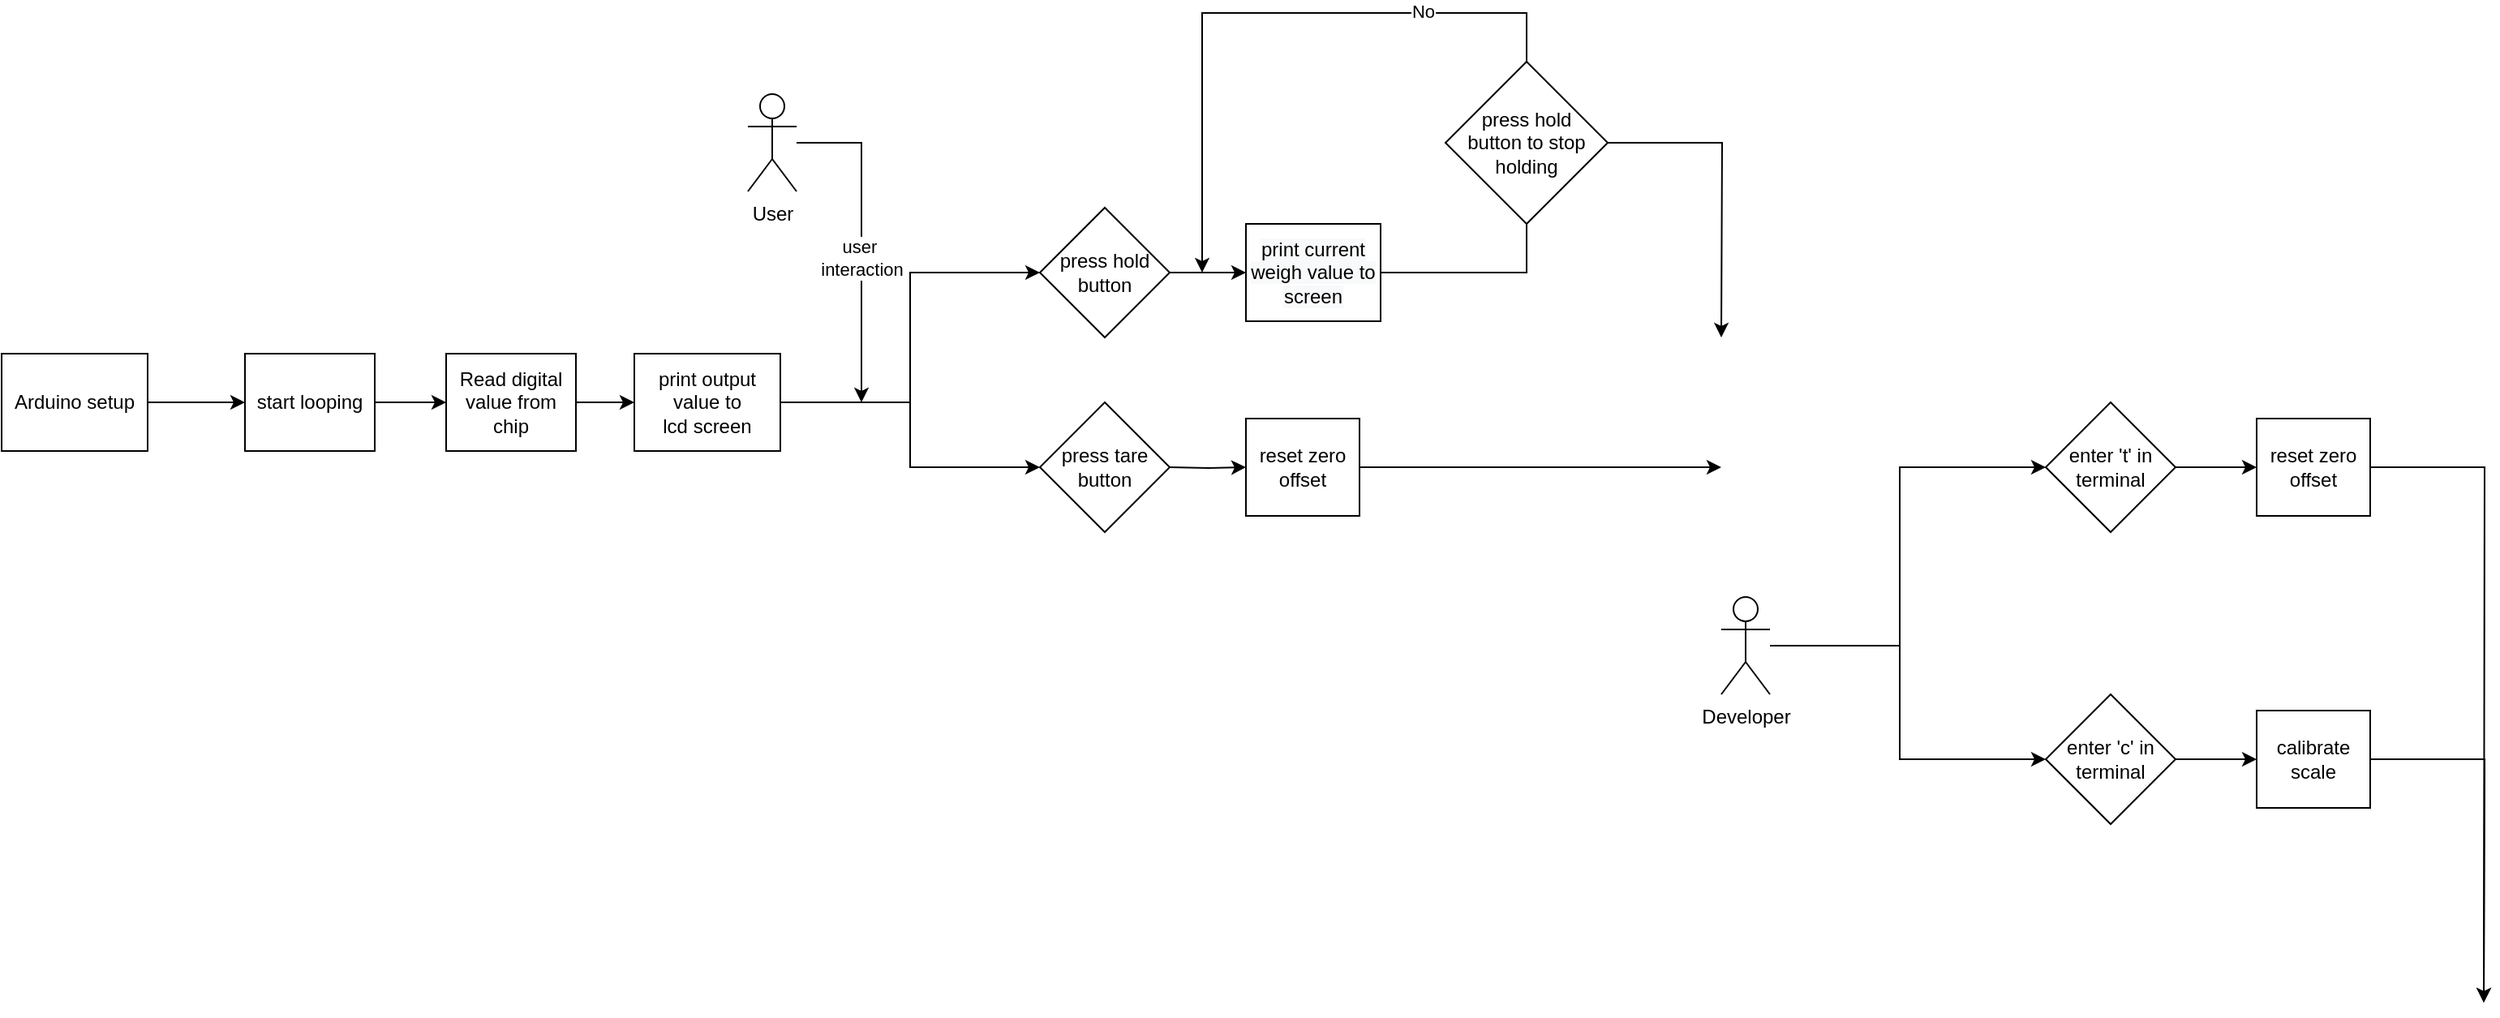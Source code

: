 <mxfile version="20.2.2" type="github"><diagram id="RdzgYxLvBDvNcMBbxaw5" name="Page-1"><mxGraphModel dx="1038" dy="1716" grid="1" gridSize="10" guides="1" tooltips="1" connect="1" arrows="1" fold="1" page="1" pageScale="1" pageWidth="827" pageHeight="1169" math="0" shadow="0"><root><mxCell id="0"/><mxCell id="1" parent="0"/><mxCell id="BSjtl6znIUDncfQHWeT8-60" value="" style="edgeStyle=orthogonalEdgeStyle;rounded=0;orthogonalLoop=1;jettySize=auto;html=1;" parent="1" source="BSjtl6znIUDncfQHWeT8-1" edge="1"><mxGeometry relative="1" as="geometry"><mxPoint x="590" y="70" as="targetPoint"/><Array as="points"><mxPoint x="590" y="-90"/><mxPoint x="590" y="70"/></Array></mxGeometry></mxCell><mxCell id="BSjtl6znIUDncfQHWeT8-61" value="user&amp;nbsp;&lt;br&gt;interaction" style="edgeLabel;html=1;align=center;verticalAlign=middle;resizable=0;points=[];" parent="BSjtl6znIUDncfQHWeT8-60" vertex="1" connectable="0"><mxGeometry x="0.104" relative="1" as="geometry"><mxPoint as="offset"/></mxGeometry></mxCell><mxCell id="BSjtl6znIUDncfQHWeT8-1" value="User" style="shape=umlActor;verticalLabelPosition=bottom;verticalAlign=top;html=1;outlineConnect=0;" parent="1" vertex="1"><mxGeometry x="520" y="-120" width="30" height="60" as="geometry"/></mxCell><mxCell id="BSjtl6znIUDncfQHWeT8-11" value="" style="group" parent="1" vertex="1" connectable="0"><mxGeometry x="700" y="70" width="80" height="80" as="geometry"/></mxCell><mxCell id="BSjtl6znIUDncfQHWeT8-8" value="" style="rhombus;whiteSpace=wrap;html=1;" parent="BSjtl6znIUDncfQHWeT8-11" vertex="1"><mxGeometry width="80" height="80" as="geometry"/></mxCell><mxCell id="BSjtl6znIUDncfQHWeT8-9" value="press tare button" style="text;html=1;strokeColor=none;fillColor=none;align=center;verticalAlign=middle;whiteSpace=wrap;rounded=0;" parent="BSjtl6znIUDncfQHWeT8-11" vertex="1"><mxGeometry x="10" y="25" width="60" height="30" as="geometry"/></mxCell><mxCell id="BSjtl6znIUDncfQHWeT8-14" value="" style="group" parent="1" vertex="1" connectable="0"><mxGeometry x="700" y="-50" width="80" height="80" as="geometry"/></mxCell><mxCell id="BSjtl6znIUDncfQHWeT8-5" value="" style="rhombus;whiteSpace=wrap;html=1;" parent="BSjtl6znIUDncfQHWeT8-14" vertex="1"><mxGeometry width="80" height="80" as="geometry"/></mxCell><mxCell id="BSjtl6znIUDncfQHWeT8-7" value="press hold button" style="text;html=1;strokeColor=none;fillColor=none;align=center;verticalAlign=middle;whiteSpace=wrap;rounded=0;" parent="BSjtl6znIUDncfQHWeT8-14" vertex="1"><mxGeometry x="10" y="25" width="60" height="30" as="geometry"/></mxCell><mxCell id="BSjtl6znIUDncfQHWeT8-33" value="" style="group" parent="1" vertex="1" connectable="0"><mxGeometry x="1320" y="250" width="80" height="80" as="geometry"/></mxCell><mxCell id="BSjtl6znIUDncfQHWeT8-24" value="" style="rhombus;whiteSpace=wrap;html=1;verticalAlign=top;" parent="BSjtl6znIUDncfQHWeT8-33" vertex="1"><mxGeometry width="80" height="80" as="geometry"/></mxCell><mxCell id="BSjtl6znIUDncfQHWeT8-31" value="enter 'c' in terminal" style="text;html=1;strokeColor=none;fillColor=none;align=center;verticalAlign=middle;whiteSpace=wrap;rounded=0;" parent="BSjtl6znIUDncfQHWeT8-33" vertex="1"><mxGeometry x="10" y="25" width="60" height="30" as="geometry"/></mxCell><mxCell id="BSjtl6znIUDncfQHWeT8-38" style="edgeStyle=orthogonalEdgeStyle;rounded=0;orthogonalLoop=1;jettySize=auto;html=1;exitX=1;exitY=0.5;exitDx=0;exitDy=0;entryX=0;entryY=0.5;entryDx=0;entryDy=0;" parent="1" source="BSjtl6znIUDncfQHWeT8-5" target="BSjtl6znIUDncfQHWeT8-62" edge="1"><mxGeometry relative="1" as="geometry"><mxPoint x="820" y="-10" as="targetPoint"/></mxGeometry></mxCell><mxCell id="BSjtl6znIUDncfQHWeT8-40" value="" style="edgeStyle=orthogonalEdgeStyle;rounded=0;orthogonalLoop=1;jettySize=auto;html=1;entryX=0;entryY=0.5;entryDx=0;entryDy=0;" parent="1" target="BSjtl6znIUDncfQHWeT8-78" edge="1"><mxGeometry relative="1" as="geometry"><mxPoint x="780" y="110" as="sourcePoint"/><mxPoint x="820" y="110" as="targetPoint"/></mxGeometry></mxCell><mxCell id="BSjtl6znIUDncfQHWeT8-48" style="edgeStyle=orthogonalEdgeStyle;rounded=0;orthogonalLoop=1;jettySize=auto;html=1;exitX=1;exitY=0.5;exitDx=0;exitDy=0;entryX=0;entryY=0.5;entryDx=0;entryDy=0;" parent="1" source="BSjtl6znIUDncfQHWeT8-51" target="BSjtl6znIUDncfQHWeT8-52" edge="1"><mxGeometry relative="1" as="geometry"><mxPoint x="140" y="70" as="sourcePoint"/><mxPoint x="210" y="70" as="targetPoint"/></mxGeometry></mxCell><mxCell id="BSjtl6znIUDncfQHWeT8-51" value="Arduino setup" style="rounded=0;whiteSpace=wrap;html=1;" parent="1" vertex="1"><mxGeometry x="60" y="40" width="90" height="60" as="geometry"/></mxCell><mxCell id="BSjtl6znIUDncfQHWeT8-56" value="" style="edgeStyle=orthogonalEdgeStyle;rounded=0;orthogonalLoop=1;jettySize=auto;html=1;" parent="1" source="BSjtl6znIUDncfQHWeT8-52" target="BSjtl6znIUDncfQHWeT8-55" edge="1"><mxGeometry relative="1" as="geometry"/></mxCell><mxCell id="BSjtl6znIUDncfQHWeT8-52" value="start looping" style="rounded=0;whiteSpace=wrap;html=1;" parent="1" vertex="1"><mxGeometry x="210" y="40" width="80" height="60" as="geometry"/></mxCell><mxCell id="BSjtl6znIUDncfQHWeT8-58" style="edgeStyle=orthogonalEdgeStyle;rounded=0;orthogonalLoop=1;jettySize=auto;html=1;exitX=1;exitY=0.5;exitDx=0;exitDy=0;entryX=0;entryY=0.5;entryDx=0;entryDy=0;" parent="1" source="BSjtl6znIUDncfQHWeT8-53" target="BSjtl6znIUDncfQHWeT8-5" edge="1"><mxGeometry relative="1" as="geometry"/></mxCell><mxCell id="BSjtl6znIUDncfQHWeT8-59" style="edgeStyle=orthogonalEdgeStyle;rounded=0;orthogonalLoop=1;jettySize=auto;html=1;exitX=1;exitY=0.5;exitDx=0;exitDy=0;entryX=0;entryY=0.5;entryDx=0;entryDy=0;" parent="1" source="BSjtl6znIUDncfQHWeT8-53" target="BSjtl6znIUDncfQHWeT8-8" edge="1"><mxGeometry relative="1" as="geometry"><mxPoint x="670" y="80" as="targetPoint"/></mxGeometry></mxCell><mxCell id="BSjtl6znIUDncfQHWeT8-53" value="print output value to&lt;br&gt;lcd screen" style="rounded=0;whiteSpace=wrap;html=1;" parent="1" vertex="1"><mxGeometry x="450" y="40" width="90" height="60" as="geometry"/></mxCell><mxCell id="BSjtl6znIUDncfQHWeT8-57" style="edgeStyle=orthogonalEdgeStyle;rounded=0;orthogonalLoop=1;jettySize=auto;html=1;exitX=1;exitY=0.5;exitDx=0;exitDy=0;entryX=0;entryY=0.5;entryDx=0;entryDy=0;" parent="1" source="BSjtl6znIUDncfQHWeT8-55" target="BSjtl6znIUDncfQHWeT8-53" edge="1"><mxGeometry relative="1" as="geometry"/></mxCell><mxCell id="BSjtl6znIUDncfQHWeT8-55" value="Read digital value from chip" style="whiteSpace=wrap;html=1;rounded=0;" parent="1" vertex="1"><mxGeometry x="334" y="40" width="80" height="60" as="geometry"/></mxCell><mxCell id="BSjtl6znIUDncfQHWeT8-63" style="edgeStyle=orthogonalEdgeStyle;rounded=0;orthogonalLoop=1;jettySize=auto;html=1;exitX=1;exitY=0.5;exitDx=0;exitDy=0;entryX=0.5;entryY=0;entryDx=0;entryDy=0;" parent="1" source="BSjtl6znIUDncfQHWeT8-62" target="BSjtl6znIUDncfQHWeT8-65" edge="1"><mxGeometry relative="1" as="geometry"><mxPoint x="620" y="-10" as="targetPoint"/><Array as="points"><mxPoint x="1000" y="-10"/></Array></mxGeometry></mxCell><mxCell id="BSjtl6znIUDncfQHWeT8-62" value="&lt;span style=&quot;color: rgb(0, 0, 0); font-family: Helvetica; font-size: 12px; font-style: normal; font-variant-ligatures: normal; font-variant-caps: normal; font-weight: 400; letter-spacing: normal; orphans: 2; text-align: center; text-indent: 0px; text-transform: none; widows: 2; word-spacing: 0px; -webkit-text-stroke-width: 0px; background-color: rgb(248, 249, 250); text-decoration-thickness: initial; text-decoration-style: initial; text-decoration-color: initial; float: none; display: inline !important;&quot;&gt;print current weigh value to screen&lt;/span&gt;" style="rounded=0;whiteSpace=wrap;html=1;" parent="1" vertex="1"><mxGeometry x="827" y="-40" width="83" height="60" as="geometry"/></mxCell><mxCell id="BSjtl6znIUDncfQHWeT8-66" style="edgeStyle=orthogonalEdgeStyle;rounded=0;orthogonalLoop=1;jettySize=auto;html=1;exitX=0.5;exitY=0;exitDx=0;exitDy=0;" parent="1" source="BSjtl6znIUDncfQHWeT8-65" edge="1"><mxGeometry relative="1" as="geometry"><mxPoint x="800" y="-10" as="targetPoint"/><Array as="points"><mxPoint x="1000" y="-170"/><mxPoint x="800" y="-170"/></Array></mxGeometry></mxCell><mxCell id="BSjtl6znIUDncfQHWeT8-67" value="No" style="edgeLabel;html=1;align=center;verticalAlign=middle;resizable=0;points=[];" parent="BSjtl6znIUDncfQHWeT8-66" vertex="1" connectable="0"><mxGeometry x="-0.517" y="-1" relative="1" as="geometry"><mxPoint as="offset"/></mxGeometry></mxCell><mxCell id="BSjtl6znIUDncfQHWeT8-80" style="edgeStyle=orthogonalEdgeStyle;rounded=0;orthogonalLoop=1;jettySize=auto;html=1;exitX=1;exitY=0.5;exitDx=0;exitDy=0;" parent="1" source="BSjtl6znIUDncfQHWeT8-65" edge="1"><mxGeometry relative="1" as="geometry"><mxPoint x="1120" y="30" as="targetPoint"/></mxGeometry></mxCell><mxCell id="BSjtl6znIUDncfQHWeT8-65" value="press hold &lt;br&gt;button to stop holding" style="rhombus;whiteSpace=wrap;html=1;" parent="1" vertex="1"><mxGeometry x="950" y="-140" width="100" height="100" as="geometry"/></mxCell><mxCell id="BSjtl6znIUDncfQHWeT8-72" value="" style="edgeStyle=orthogonalEdgeStyle;rounded=0;orthogonalLoop=1;jettySize=auto;html=1;" parent="1" source="BSjtl6znIUDncfQHWeT8-69" edge="1"><mxGeometry relative="1" as="geometry"><mxPoint x="1320" y="290" as="targetPoint"/><Array as="points"><mxPoint x="1230" y="220"/><mxPoint x="1230" y="290"/></Array></mxGeometry></mxCell><mxCell id="BSjtl6znIUDncfQHWeT8-69" value="Developer" style="shape=umlActor;verticalLabelPosition=bottom;verticalAlign=top;html=1;outlineConnect=0;" parent="1" vertex="1"><mxGeometry x="1120" y="190" width="30" height="60" as="geometry"/></mxCell><mxCell id="BSjtl6znIUDncfQHWeT8-73" value="" style="edgeStyle=orthogonalEdgeStyle;rounded=0;orthogonalLoop=1;jettySize=auto;html=1;entryX=0;entryY=0.5;entryDx=0;entryDy=0;" parent="1" target="BSjtl6znIUDncfQHWeT8-21" edge="1"><mxGeometry relative="1" as="geometry"><mxPoint x="1150" y="220" as="sourcePoint"/><mxPoint x="1330" y="280" as="targetPoint"/><Array as="points"><mxPoint x="1230" y="220"/><mxPoint x="1230" y="110"/></Array></mxGeometry></mxCell><mxCell id="BSjtl6znIUDncfQHWeT8-77" value="" style="group" parent="1" vertex="1" connectable="0"><mxGeometry x="1320" y="70" width="80" height="80" as="geometry"/></mxCell><mxCell id="BSjtl6znIUDncfQHWeT8-21" value="" style="rhombus;whiteSpace=wrap;html=1;verticalAlign=top;" parent="BSjtl6znIUDncfQHWeT8-77" vertex="1"><mxGeometry width="80" height="80" as="geometry"/></mxCell><mxCell id="BSjtl6znIUDncfQHWeT8-30" value="enter 't' in terminal" style="text;html=1;strokeColor=none;fillColor=none;align=center;verticalAlign=middle;whiteSpace=wrap;rounded=0;" parent="BSjtl6znIUDncfQHWeT8-77" vertex="1"><mxGeometry x="10" y="25" width="60" height="30" as="geometry"/></mxCell><mxCell id="BSjtl6znIUDncfQHWeT8-79" style="edgeStyle=orthogonalEdgeStyle;rounded=0;orthogonalLoop=1;jettySize=auto;html=1;exitX=1;exitY=0.5;exitDx=0;exitDy=0;" parent="1" source="BSjtl6znIUDncfQHWeT8-78" edge="1"><mxGeometry relative="1" as="geometry"><mxPoint x="1120" y="110" as="targetPoint"/></mxGeometry></mxCell><mxCell id="BSjtl6znIUDncfQHWeT8-78" value="reset zero&lt;br&gt;offset" style="rounded=0;whiteSpace=wrap;html=1;" parent="1" vertex="1"><mxGeometry x="827" y="80" width="70" height="60" as="geometry"/></mxCell><mxCell id="BSjtl6znIUDncfQHWeT8-86" style="edgeStyle=orthogonalEdgeStyle;rounded=0;orthogonalLoop=1;jettySize=auto;html=1;exitX=1;exitY=0.5;exitDx=0;exitDy=0;" parent="1" source="BSjtl6znIUDncfQHWeT8-82" edge="1"><mxGeometry relative="1" as="geometry"><mxPoint x="1590" y="440" as="targetPoint"/></mxGeometry></mxCell><mxCell id="BSjtl6znIUDncfQHWeT8-82" value="reset zero&lt;br&gt;offset" style="rounded=0;whiteSpace=wrap;html=1;" parent="1" vertex="1"><mxGeometry x="1450" y="80" width="70" height="60" as="geometry"/></mxCell><mxCell id="BSjtl6znIUDncfQHWeT8-83" style="edgeStyle=orthogonalEdgeStyle;rounded=0;orthogonalLoop=1;jettySize=auto;html=1;exitX=1;exitY=0.5;exitDx=0;exitDy=0;entryX=0;entryY=0.5;entryDx=0;entryDy=0;" parent="1" source="BSjtl6znIUDncfQHWeT8-21" target="BSjtl6znIUDncfQHWeT8-82" edge="1"><mxGeometry relative="1" as="geometry"/></mxCell><mxCell id="BSjtl6znIUDncfQHWeT8-87" style="edgeStyle=orthogonalEdgeStyle;rounded=0;orthogonalLoop=1;jettySize=auto;html=1;exitX=1;exitY=0.5;exitDx=0;exitDy=0;" parent="1" source="BSjtl6znIUDncfQHWeT8-84" edge="1"><mxGeometry relative="1" as="geometry"><mxPoint x="1590" y="440" as="targetPoint"/></mxGeometry></mxCell><mxCell id="BSjtl6znIUDncfQHWeT8-84" value="calibrate scale" style="rounded=0;whiteSpace=wrap;html=1;" parent="1" vertex="1"><mxGeometry x="1450" y="260" width="70" height="60" as="geometry"/></mxCell><mxCell id="BSjtl6znIUDncfQHWeT8-85" style="edgeStyle=orthogonalEdgeStyle;rounded=0;orthogonalLoop=1;jettySize=auto;html=1;exitX=1;exitY=0.5;exitDx=0;exitDy=0;" parent="1" source="BSjtl6znIUDncfQHWeT8-24" target="BSjtl6znIUDncfQHWeT8-84" edge="1"><mxGeometry relative="1" as="geometry"/></mxCell></root></mxGraphModel></diagram></mxfile>